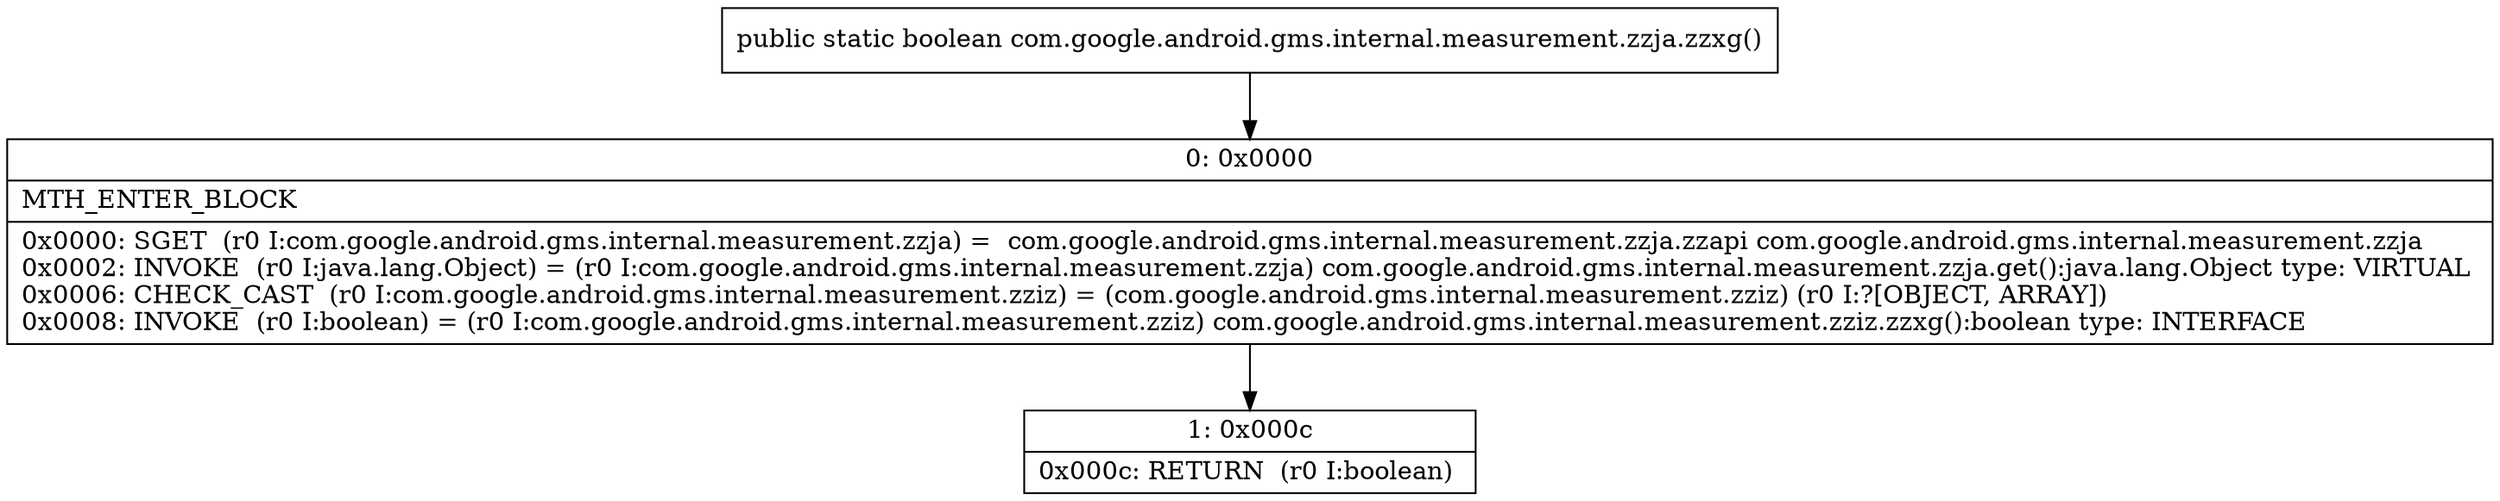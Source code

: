 digraph "CFG forcom.google.android.gms.internal.measurement.zzja.zzxg()Z" {
Node_0 [shape=record,label="{0\:\ 0x0000|MTH_ENTER_BLOCK\l|0x0000: SGET  (r0 I:com.google.android.gms.internal.measurement.zzja) =  com.google.android.gms.internal.measurement.zzja.zzapi com.google.android.gms.internal.measurement.zzja \l0x0002: INVOKE  (r0 I:java.lang.Object) = (r0 I:com.google.android.gms.internal.measurement.zzja) com.google.android.gms.internal.measurement.zzja.get():java.lang.Object type: VIRTUAL \l0x0006: CHECK_CAST  (r0 I:com.google.android.gms.internal.measurement.zziz) = (com.google.android.gms.internal.measurement.zziz) (r0 I:?[OBJECT, ARRAY]) \l0x0008: INVOKE  (r0 I:boolean) = (r0 I:com.google.android.gms.internal.measurement.zziz) com.google.android.gms.internal.measurement.zziz.zzxg():boolean type: INTERFACE \l}"];
Node_1 [shape=record,label="{1\:\ 0x000c|0x000c: RETURN  (r0 I:boolean) \l}"];
MethodNode[shape=record,label="{public static boolean com.google.android.gms.internal.measurement.zzja.zzxg() }"];
MethodNode -> Node_0;
Node_0 -> Node_1;
}

